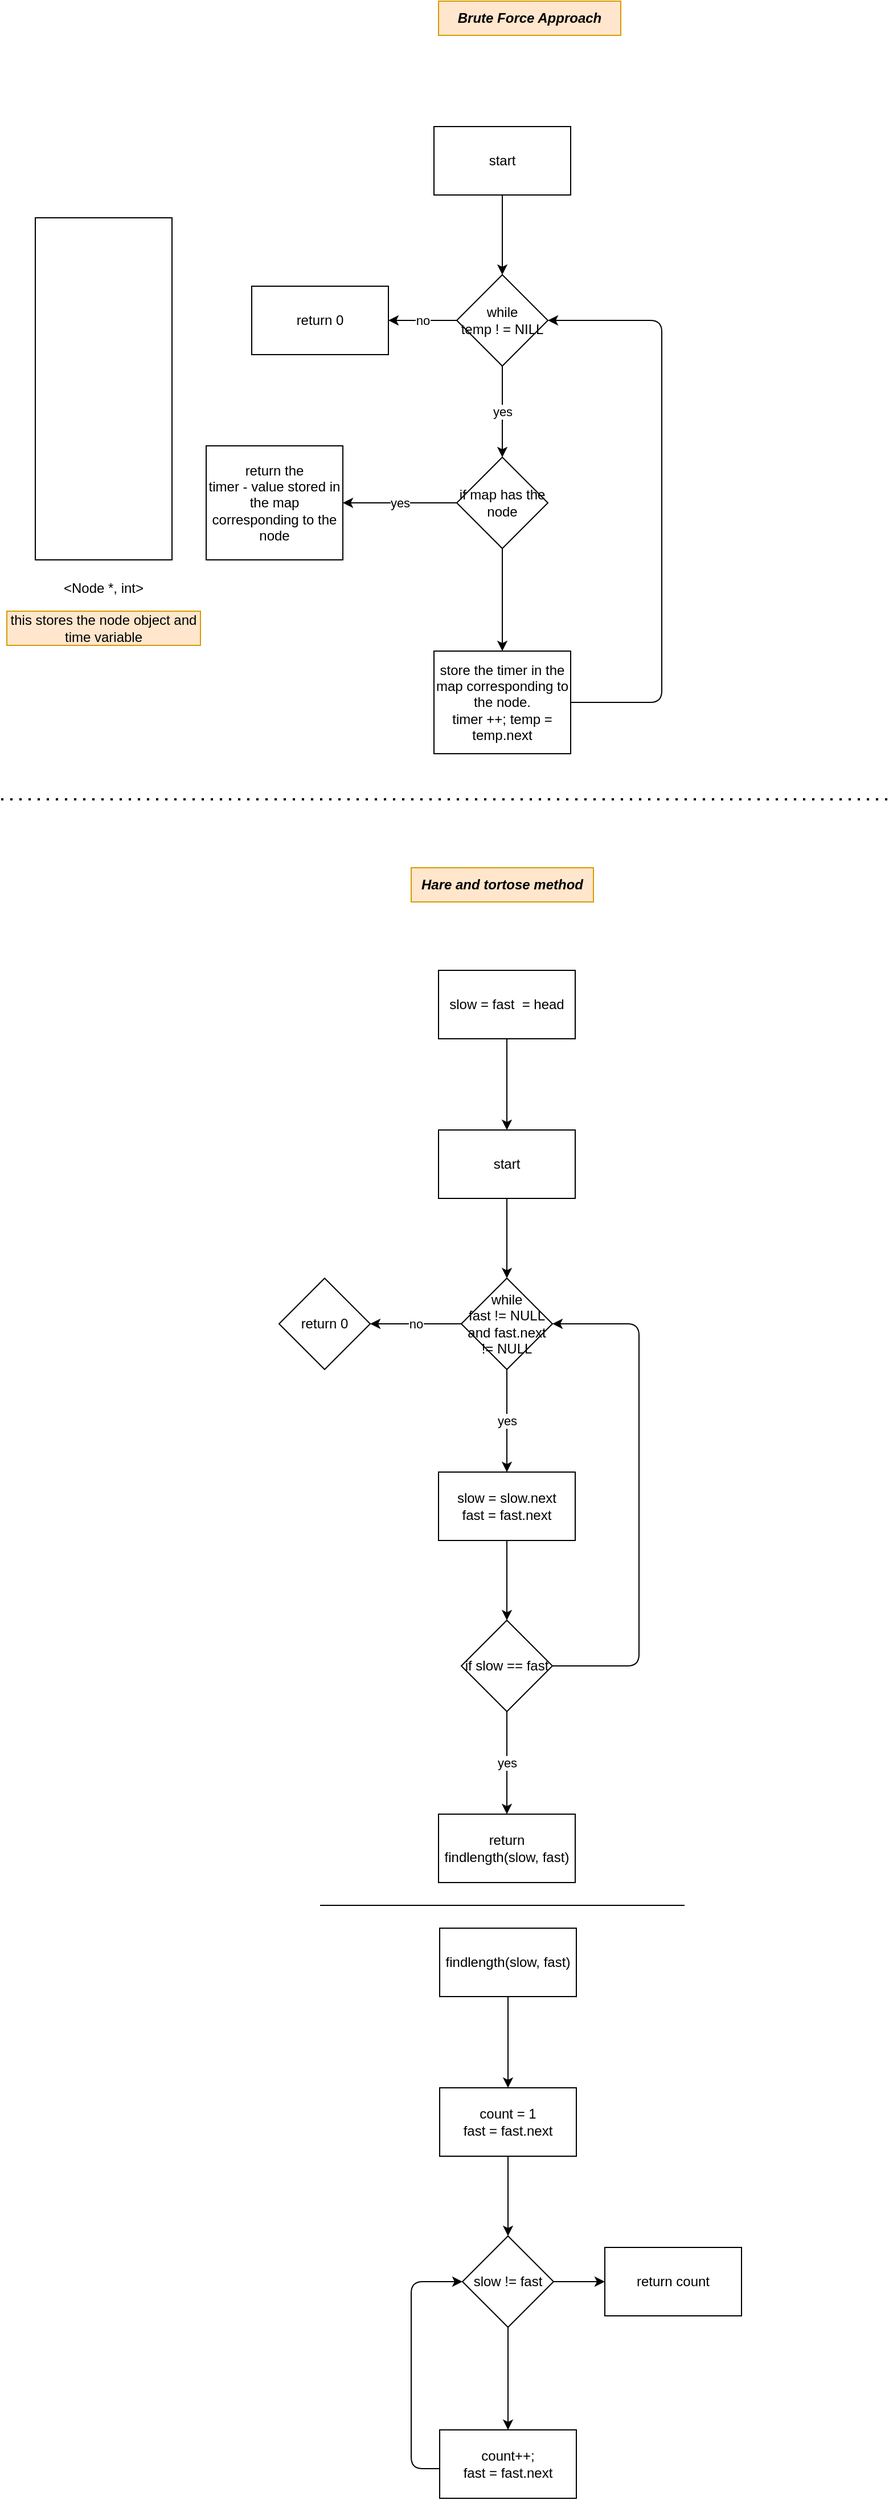 <mxfile>
    <diagram id="ko0BFL8Xbv_ybvmJ6ASi" name="Page-1">
        <mxGraphModel dx="751" dy="478" grid="1" gridSize="10" guides="1" tooltips="1" connect="1" arrows="1" fold="1" page="1" pageScale="1" pageWidth="827" pageHeight="1169" math="0" shadow="0">
            <root>
                <mxCell id="0"/>
                <mxCell id="1" parent="0"/>
                <mxCell id="2" value="Brute Force Approach" style="text;strokeColor=#d79b00;align=center;fillColor=#ffe6cc;html=1;verticalAlign=middle;whiteSpace=wrap;rounded=0;fontStyle=3" vertex="1" parent="1">
                    <mxGeometry x="414" y="20" width="160" height="30" as="geometry"/>
                </mxCell>
                <mxCell id="7" value="" style="edgeStyle=none;html=1;" edge="1" parent="1" source="3" target="6">
                    <mxGeometry relative="1" as="geometry"/>
                </mxCell>
                <mxCell id="3" value="start" style="whiteSpace=wrap;html=1;" vertex="1" parent="1">
                    <mxGeometry x="410" y="130" width="120" height="60" as="geometry"/>
                </mxCell>
                <mxCell id="12" value="yes" style="edgeStyle=none;html=1;" edge="1" parent="1" source="6" target="11">
                    <mxGeometry relative="1" as="geometry"/>
                </mxCell>
                <mxCell id="19" value="no" style="edgeStyle=none;html=1;" edge="1" parent="1" source="6" target="18">
                    <mxGeometry relative="1" as="geometry"/>
                </mxCell>
                <mxCell id="6" value="while&lt;div&gt;temp ! = NILL&lt;/div&gt;" style="rhombus;whiteSpace=wrap;html=1;" vertex="1" parent="1">
                    <mxGeometry x="430" y="260" width="80" height="80" as="geometry"/>
                </mxCell>
                <mxCell id="8" value="" style="whiteSpace=wrap;html=1;" vertex="1" parent="1">
                    <mxGeometry x="60" y="210" width="120" height="300" as="geometry"/>
                </mxCell>
                <mxCell id="9" value="&amp;lt;Node *, int&amp;gt;" style="text;strokeColor=none;align=center;fillColor=none;html=1;verticalAlign=middle;whiteSpace=wrap;rounded=0;" vertex="1" parent="1">
                    <mxGeometry x="65" y="520" width="110" height="30" as="geometry"/>
                </mxCell>
                <mxCell id="10" value="this stores the node object and time variable" style="text;strokeColor=#d79b00;align=center;fillColor=#ffe6cc;html=1;verticalAlign=middle;whiteSpace=wrap;rounded=0;" vertex="1" parent="1">
                    <mxGeometry x="35" y="555" width="170" height="30" as="geometry"/>
                </mxCell>
                <mxCell id="14" value="yes" style="edgeStyle=none;html=1;" edge="1" parent="1" source="11" target="13">
                    <mxGeometry relative="1" as="geometry"/>
                </mxCell>
                <mxCell id="16" value="" style="edgeStyle=none;html=1;" edge="1" parent="1" source="11" target="15">
                    <mxGeometry relative="1" as="geometry"/>
                </mxCell>
                <mxCell id="11" value="if map has the node" style="rhombus;whiteSpace=wrap;html=1;" vertex="1" parent="1">
                    <mxGeometry x="430" y="420" width="80" height="80" as="geometry"/>
                </mxCell>
                <mxCell id="13" value="return the&lt;div&gt;timer - value stored in the map corresponding to the node&lt;/div&gt;" style="whiteSpace=wrap;html=1;" vertex="1" parent="1">
                    <mxGeometry x="210" y="410" width="120" height="100" as="geometry"/>
                </mxCell>
                <mxCell id="17" style="edgeStyle=none;html=1;entryX=1;entryY=0.5;entryDx=0;entryDy=0;" edge="1" parent="1" source="15" target="6">
                    <mxGeometry relative="1" as="geometry">
                        <mxPoint x="530" y="310" as="targetPoint"/>
                        <Array as="points">
                            <mxPoint x="610" y="635"/>
                            <mxPoint x="610" y="300"/>
                        </Array>
                    </mxGeometry>
                </mxCell>
                <mxCell id="15" value="store the timer in the map corresponding to the node.&lt;div&gt;timer ++; temp = temp.next&lt;/div&gt;" style="whiteSpace=wrap;html=1;" vertex="1" parent="1">
                    <mxGeometry x="410" y="590" width="120" height="90" as="geometry"/>
                </mxCell>
                <mxCell id="18" value="return 0" style="whiteSpace=wrap;html=1;" vertex="1" parent="1">
                    <mxGeometry x="250" y="270" width="120" height="60" as="geometry"/>
                </mxCell>
                <mxCell id="20" value="Hare and tortose method" style="text;strokeColor=#d79b00;align=center;fillColor=#ffe6cc;html=1;verticalAlign=middle;whiteSpace=wrap;rounded=0;fontStyle=3" vertex="1" parent="1">
                    <mxGeometry x="390" y="780" width="160" height="30" as="geometry"/>
                </mxCell>
                <mxCell id="23" value="" style="edgeStyle=none;html=1;" edge="1" parent="1" source="21" target="22">
                    <mxGeometry relative="1" as="geometry"/>
                </mxCell>
                <mxCell id="21" value="slow = fast&amp;nbsp; = head" style="whiteSpace=wrap;html=1;" vertex="1" parent="1">
                    <mxGeometry x="414" y="870" width="120" height="60" as="geometry"/>
                </mxCell>
                <mxCell id="25" value="" style="edgeStyle=none;html=1;" edge="1" parent="1" source="22" target="24">
                    <mxGeometry relative="1" as="geometry"/>
                </mxCell>
                <mxCell id="22" value="start" style="whiteSpace=wrap;html=1;" vertex="1" parent="1">
                    <mxGeometry x="414" y="1010" width="120" height="60" as="geometry"/>
                </mxCell>
                <mxCell id="27" value="yes" style="edgeStyle=none;html=1;" edge="1" parent="1" source="24" target="26">
                    <mxGeometry relative="1" as="geometry"/>
                </mxCell>
                <mxCell id="31" value="no" style="edgeStyle=none;html=1;" edge="1" parent="1" source="24" target="30">
                    <mxGeometry relative="1" as="geometry"/>
                </mxCell>
                <mxCell id="24" value="while&lt;div&gt;fast != NULL and fast.next != NULL&lt;/div&gt;" style="rhombus;whiteSpace=wrap;html=1;" vertex="1" parent="1">
                    <mxGeometry x="434" y="1140" width="80" height="80" as="geometry"/>
                </mxCell>
                <mxCell id="29" value="" style="edgeStyle=none;html=1;" edge="1" parent="1" source="26" target="28">
                    <mxGeometry relative="1" as="geometry"/>
                </mxCell>
                <mxCell id="26" value="slow = slow.next&lt;div&gt;fast = fast.next&lt;/div&gt;" style="whiteSpace=wrap;html=1;" vertex="1" parent="1">
                    <mxGeometry x="414" y="1310" width="120" height="60" as="geometry"/>
                </mxCell>
                <mxCell id="33" value="yes" style="edgeStyle=none;html=1;" edge="1" parent="1" source="28" target="32">
                    <mxGeometry relative="1" as="geometry"/>
                </mxCell>
                <mxCell id="35" style="edgeStyle=none;html=1;entryX=1;entryY=0.5;entryDx=0;entryDy=0;" edge="1" parent="1" source="28" target="24">
                    <mxGeometry relative="1" as="geometry">
                        <Array as="points">
                            <mxPoint x="590" y="1480"/>
                            <mxPoint x="590" y="1180"/>
                        </Array>
                    </mxGeometry>
                </mxCell>
                <mxCell id="28" value="if slow == fast" style="rhombus;whiteSpace=wrap;html=1;" vertex="1" parent="1">
                    <mxGeometry x="434" y="1440" width="80" height="80" as="geometry"/>
                </mxCell>
                <mxCell id="30" value="return 0" style="rhombus;whiteSpace=wrap;html=1;" vertex="1" parent="1">
                    <mxGeometry x="274" y="1140" width="80" height="80" as="geometry"/>
                </mxCell>
                <UserObject label="return&lt;div&gt;findlength(slow, fast)&lt;/div&gt;" link="#node2" id="32">
                    <mxCell style="whiteSpace=wrap;html=1;" vertex="1" parent="1">
                        <mxGeometry x="414" y="1610" width="120" height="60" as="geometry"/>
                    </mxCell>
                </UserObject>
                <mxCell id="42" value="" style="edgeStyle=none;html=1;" edge="1" parent="1" source="36" target="41">
                    <mxGeometry relative="1" as="geometry"/>
                </mxCell>
                <object label="findlength(slow, fast)" id="36">
                    <mxCell style="whiteSpace=wrap;html=1;id=node2" vertex="1" parent="1">
                        <mxGeometry x="415" y="1710" width="120" height="60" as="geometry"/>
                    </mxCell>
                </object>
                <mxCell id="44" value="" style="edgeStyle=none;html=1;" edge="1" parent="1" source="41" target="43">
                    <mxGeometry relative="1" as="geometry"/>
                </mxCell>
                <mxCell id="41" value="count = 1&lt;div&gt;fast = fast.next&lt;/div&gt;" style="whiteSpace=wrap;html=1;" vertex="1" parent="1">
                    <mxGeometry x="415" y="1850" width="120" height="60" as="geometry"/>
                </mxCell>
                <mxCell id="46" value="" style="edgeStyle=none;html=1;" edge="1" parent="1" source="43" target="45">
                    <mxGeometry relative="1" as="geometry"/>
                </mxCell>
                <mxCell id="49" value="" style="edgeStyle=none;html=1;" edge="1" parent="1" source="43" target="48">
                    <mxGeometry relative="1" as="geometry"/>
                </mxCell>
                <mxCell id="43" value="slow != fast" style="rhombus;whiteSpace=wrap;html=1;" vertex="1" parent="1">
                    <mxGeometry x="435" y="1980" width="80" height="80" as="geometry"/>
                </mxCell>
                <mxCell id="47" style="edgeStyle=none;html=1;entryX=0;entryY=0.5;entryDx=0;entryDy=0;" edge="1" parent="1" source="45" target="43">
                    <mxGeometry relative="1" as="geometry">
                        <mxPoint x="380" y="2184" as="sourcePoint"/>
                        <mxPoint x="360" y="2024" as="targetPoint"/>
                        <Array as="points">
                            <mxPoint x="415" y="2184"/>
                            <mxPoint x="390" y="2184"/>
                            <mxPoint x="390" y="2020"/>
                        </Array>
                    </mxGeometry>
                </mxCell>
                <mxCell id="45" value="count++;&lt;div&gt;fast = fast.next&lt;/div&gt;" style="whiteSpace=wrap;html=1;" vertex="1" parent="1">
                    <mxGeometry x="415" y="2150" width="120" height="60" as="geometry"/>
                </mxCell>
                <mxCell id="48" value="return count" style="whiteSpace=wrap;html=1;" vertex="1" parent="1">
                    <mxGeometry x="560" y="1990" width="120" height="60" as="geometry"/>
                </mxCell>
                <mxCell id="50" value="" style="endArrow=none;dashed=1;html=1;dashPattern=1 3;strokeWidth=2;" edge="1" parent="1">
                    <mxGeometry width="50" height="50" relative="1" as="geometry">
                        <mxPoint x="30" y="720" as="sourcePoint"/>
                        <mxPoint x="810" y="720" as="targetPoint"/>
                    </mxGeometry>
                </mxCell>
                <mxCell id="51" value="" style="endArrow=none;html=1;" edge="1" parent="1">
                    <mxGeometry width="50" height="50" relative="1" as="geometry">
                        <mxPoint x="310" y="1690" as="sourcePoint"/>
                        <mxPoint x="630" y="1690" as="targetPoint"/>
                    </mxGeometry>
                </mxCell>
            </root>
        </mxGraphModel>
    </diagram>
</mxfile>